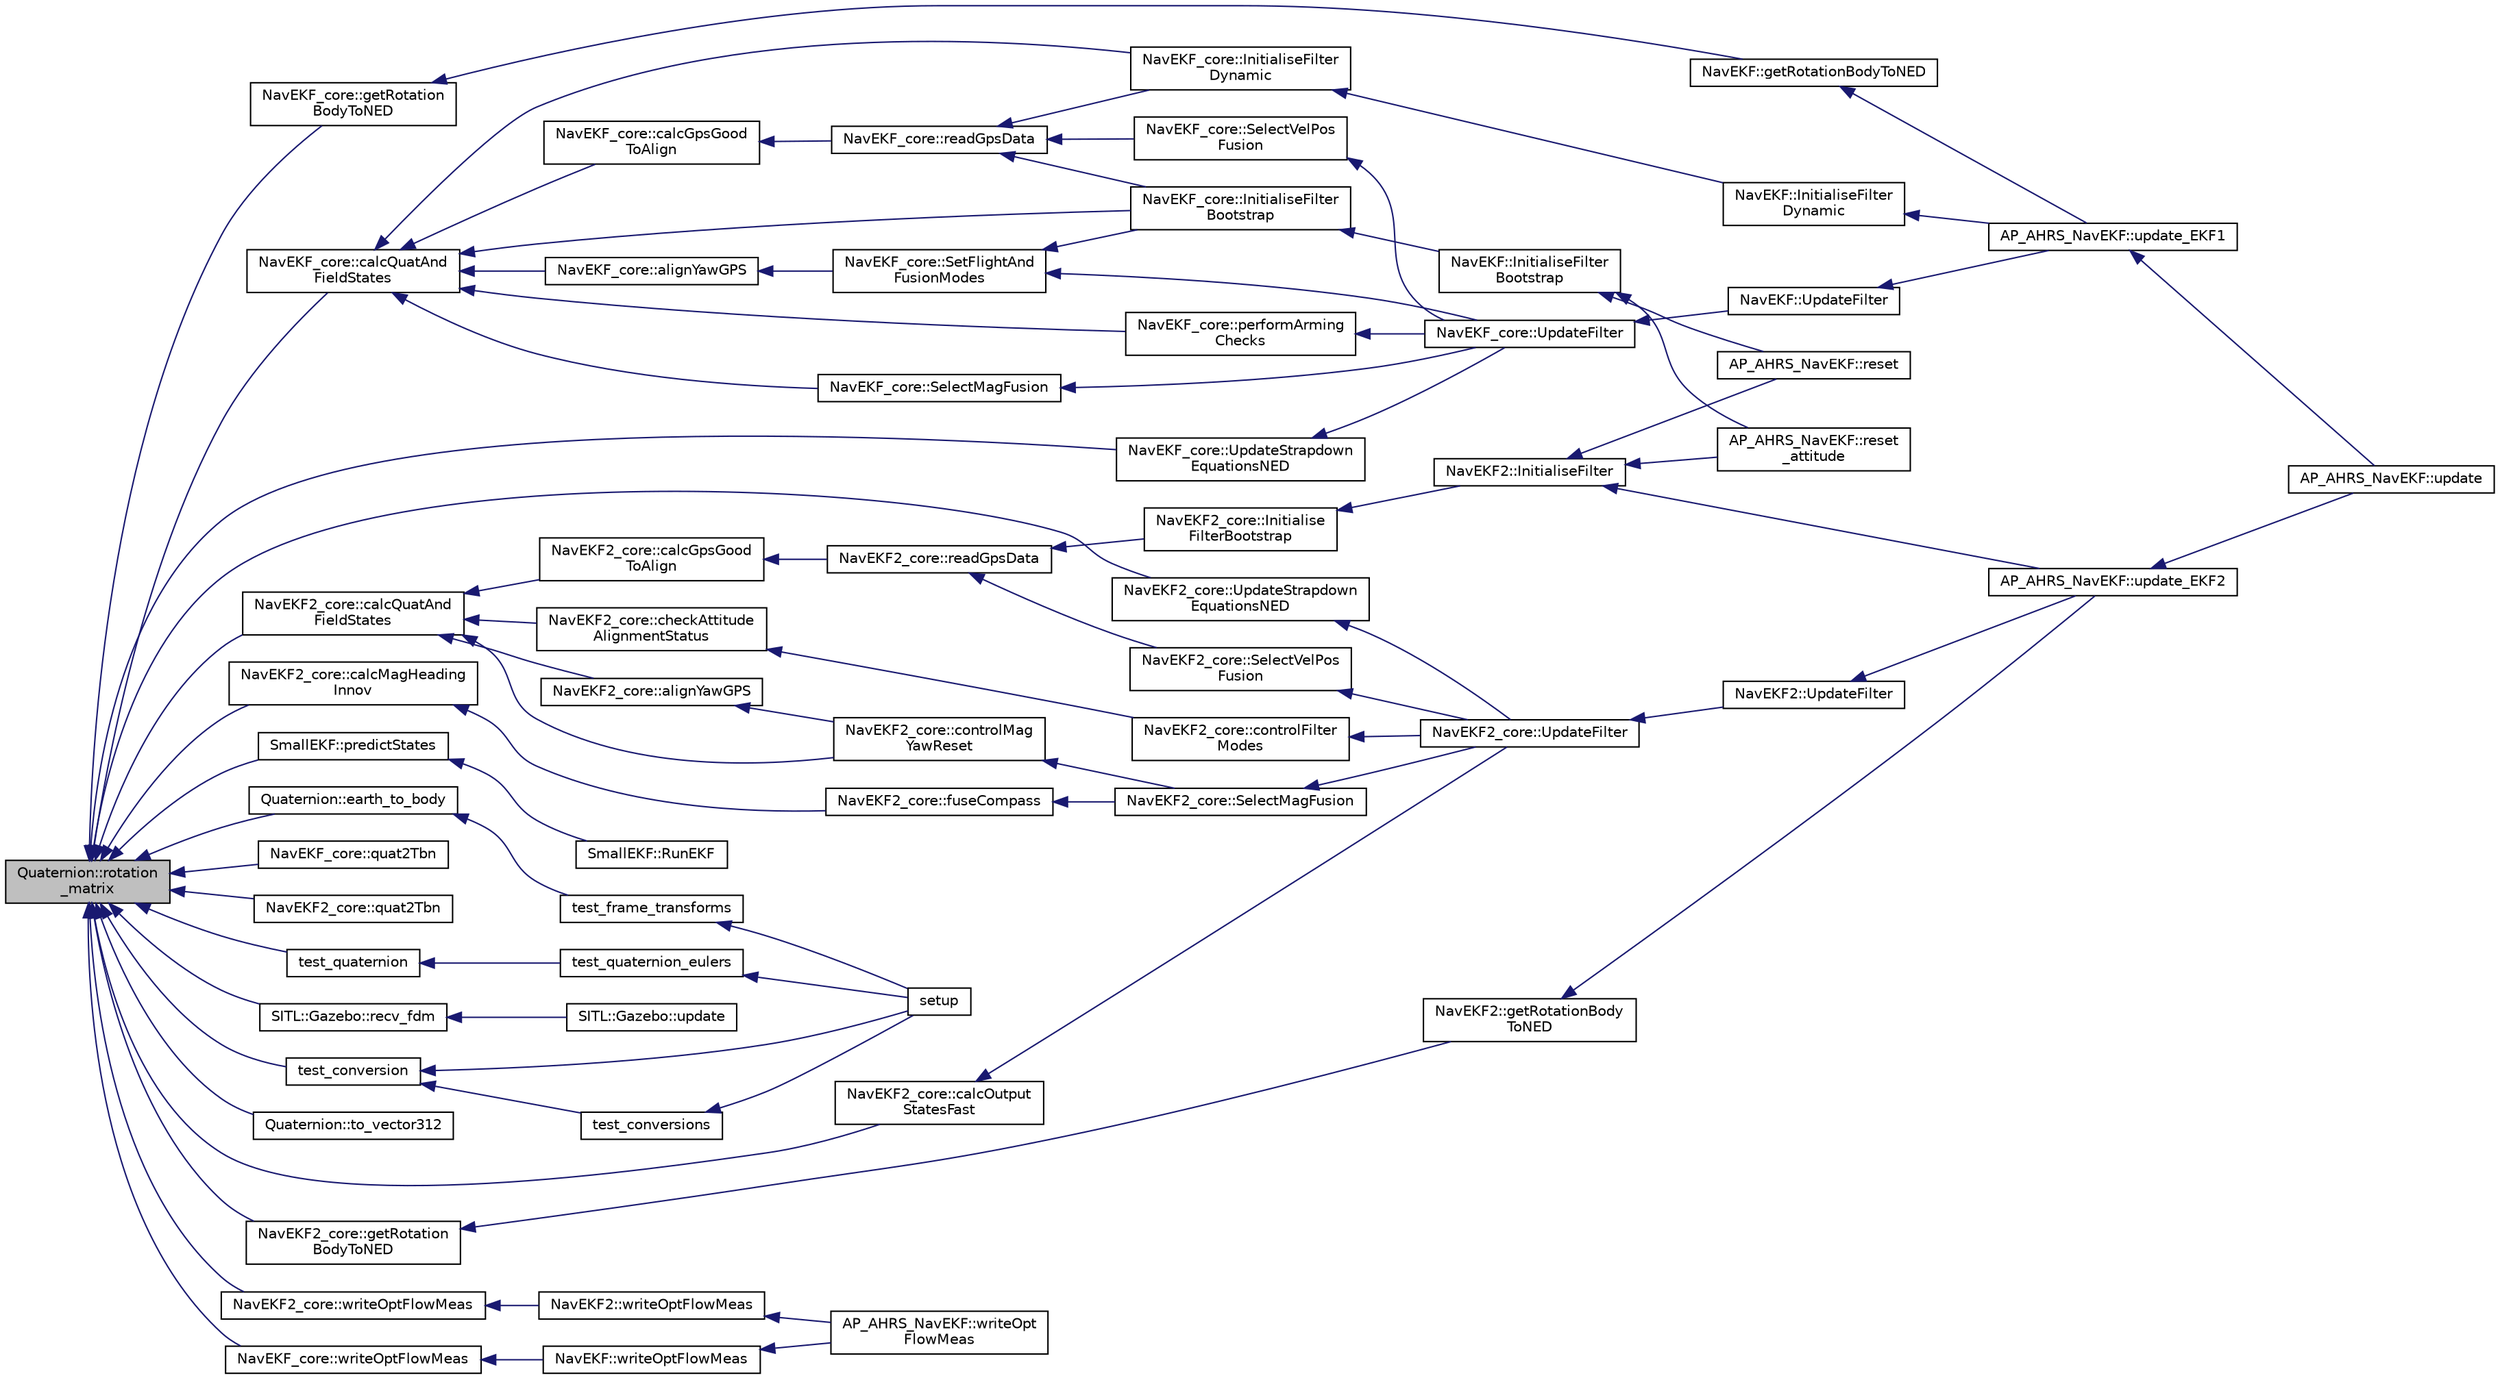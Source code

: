 digraph "Quaternion::rotation_matrix"
{
 // INTERACTIVE_SVG=YES
  edge [fontname="Helvetica",fontsize="10",labelfontname="Helvetica",labelfontsize="10"];
  node [fontname="Helvetica",fontsize="10",shape=record];
  rankdir="LR";
  Node1 [label="Quaternion::rotation\l_matrix",height=0.2,width=0.4,color="black", fillcolor="grey75", style="filled", fontcolor="black"];
  Node1 -> Node2 [dir="back",color="midnightblue",fontsize="10",style="solid",fontname="Helvetica"];
  Node2 [label="NavEKF2_core::calcMagHeading\lInnov",height=0.2,width=0.4,color="black", fillcolor="white", style="filled",URL="$classNavEKF2__core.html#a0ac8e15c9f8c658841cc59c2f275a8ea"];
  Node2 -> Node3 [dir="back",color="midnightblue",fontsize="10",style="solid",fontname="Helvetica"];
  Node3 [label="NavEKF2_core::fuseCompass",height=0.2,width=0.4,color="black", fillcolor="white", style="filled",URL="$classNavEKF2__core.html#a37cd48d3e836ba0852d1eabb223c0263"];
  Node3 -> Node4 [dir="back",color="midnightblue",fontsize="10",style="solid",fontname="Helvetica"];
  Node4 [label="NavEKF2_core::SelectMagFusion",height=0.2,width=0.4,color="black", fillcolor="white", style="filled",URL="$classNavEKF2__core.html#aa0f6cd840e93e0233f056c88ce45ef85"];
  Node4 -> Node5 [dir="back",color="midnightblue",fontsize="10",style="solid",fontname="Helvetica"];
  Node5 [label="NavEKF2_core::UpdateFilter",height=0.2,width=0.4,color="black", fillcolor="white", style="filled",URL="$classNavEKF2__core.html#a5f5c815cbd5ebba30d731f89f87726c3"];
  Node5 -> Node6 [dir="back",color="midnightblue",fontsize="10",style="solid",fontname="Helvetica"];
  Node6 [label="NavEKF2::UpdateFilter",height=0.2,width=0.4,color="black", fillcolor="white", style="filled",URL="$classNavEKF2.html#a72815b1bbd9d7ceb0ff7ae52d14516df"];
  Node6 -> Node7 [dir="back",color="midnightblue",fontsize="10",style="solid",fontname="Helvetica"];
  Node7 [label="AP_AHRS_NavEKF::update_EKF2",height=0.2,width=0.4,color="black", fillcolor="white", style="filled",URL="$classAP__AHRS__NavEKF.html#a0187c6d3d4348b002a204c05d3e94b07"];
  Node7 -> Node8 [dir="back",color="midnightblue",fontsize="10",style="solid",fontname="Helvetica"];
  Node8 [label="AP_AHRS_NavEKF::update",height=0.2,width=0.4,color="black", fillcolor="white", style="filled",URL="$classAP__AHRS__NavEKF.html#a9d5f47f1bc0e3864bbc4c6c6e2ca8b1c"];
  Node1 -> Node9 [dir="back",color="midnightblue",fontsize="10",style="solid",fontname="Helvetica"];
  Node9 [label="NavEKF2_core::calcOutput\lStatesFast",height=0.2,width=0.4,color="black", fillcolor="white", style="filled",URL="$classNavEKF2__core.html#a5b3c7384c8b91b3d9072b9405071566b"];
  Node9 -> Node5 [dir="back",color="midnightblue",fontsize="10",style="solid",fontname="Helvetica"];
  Node1 -> Node10 [dir="back",color="midnightblue",fontsize="10",style="solid",fontname="Helvetica"];
  Node10 [label="NavEKF_core::calcQuatAnd\lFieldStates",height=0.2,width=0.4,color="black", fillcolor="white", style="filled",URL="$classNavEKF__core.html#a35eda8605e93abe2e9d469c60fe29fa4"];
  Node10 -> Node11 [dir="back",color="midnightblue",fontsize="10",style="solid",fontname="Helvetica"];
  Node11 [label="NavEKF_core::alignYawGPS",height=0.2,width=0.4,color="black", fillcolor="white", style="filled",URL="$classNavEKF__core.html#adb443a8228f901a797432cadfef94f09"];
  Node11 -> Node12 [dir="back",color="midnightblue",fontsize="10",style="solid",fontname="Helvetica"];
  Node12 [label="NavEKF_core::SetFlightAnd\lFusionModes",height=0.2,width=0.4,color="black", fillcolor="white", style="filled",URL="$classNavEKF__core.html#ae2024878cb7582599b10e69477313fda"];
  Node12 -> Node13 [dir="back",color="midnightblue",fontsize="10",style="solid",fontname="Helvetica"];
  Node13 [label="NavEKF_core::InitialiseFilter\lBootstrap",height=0.2,width=0.4,color="black", fillcolor="white", style="filled",URL="$classNavEKF__core.html#ab5cf1fe4bc4140da298da0ca89f8e3ca"];
  Node13 -> Node14 [dir="back",color="midnightblue",fontsize="10",style="solid",fontname="Helvetica"];
  Node14 [label="NavEKF::InitialiseFilter\lBootstrap",height=0.2,width=0.4,color="black", fillcolor="white", style="filled",URL="$classNavEKF.html#a290932b02347c5247f036fbc3c7af9d8"];
  Node14 -> Node15 [dir="back",color="midnightblue",fontsize="10",style="solid",fontname="Helvetica"];
  Node15 [label="AP_AHRS_NavEKF::reset",height=0.2,width=0.4,color="black", fillcolor="white", style="filled",URL="$classAP__AHRS__NavEKF.html#abdb5e9bc0803f733ab1b0a423baad8d1"];
  Node14 -> Node16 [dir="back",color="midnightblue",fontsize="10",style="solid",fontname="Helvetica"];
  Node16 [label="AP_AHRS_NavEKF::reset\l_attitude",height=0.2,width=0.4,color="black", fillcolor="white", style="filled",URL="$classAP__AHRS__NavEKF.html#ae76a84b4b941df4d8a4304ff242d18a5"];
  Node12 -> Node17 [dir="back",color="midnightblue",fontsize="10",style="solid",fontname="Helvetica"];
  Node17 [label="NavEKF_core::UpdateFilter",height=0.2,width=0.4,color="black", fillcolor="white", style="filled",URL="$classNavEKF__core.html#addb3791473c00d6f49b485ae3ce22f26"];
  Node17 -> Node18 [dir="back",color="midnightblue",fontsize="10",style="solid",fontname="Helvetica"];
  Node18 [label="NavEKF::UpdateFilter",height=0.2,width=0.4,color="black", fillcolor="white", style="filled",URL="$classNavEKF.html#a58d3c9694abab421e8eadd78e72ac67c"];
  Node18 -> Node19 [dir="back",color="midnightblue",fontsize="10",style="solid",fontname="Helvetica"];
  Node19 [label="AP_AHRS_NavEKF::update_EKF1",height=0.2,width=0.4,color="black", fillcolor="white", style="filled",URL="$classAP__AHRS__NavEKF.html#aff7b2c4f3428a48ab5ed210e89df4f76"];
  Node19 -> Node8 [dir="back",color="midnightblue",fontsize="10",style="solid",fontname="Helvetica"];
  Node10 -> Node20 [dir="back",color="midnightblue",fontsize="10",style="solid",fontname="Helvetica"];
  Node20 [label="NavEKF_core::calcGpsGood\lToAlign",height=0.2,width=0.4,color="black", fillcolor="white", style="filled",URL="$classNavEKF__core.html#acab2d8eaf3c773c1ec8d27a79fd7f374"];
  Node20 -> Node21 [dir="back",color="midnightblue",fontsize="10",style="solid",fontname="Helvetica"];
  Node21 [label="NavEKF_core::readGpsData",height=0.2,width=0.4,color="black", fillcolor="white", style="filled",URL="$classNavEKF__core.html#a93e62bbf5bd5071291db0515975e8124"];
  Node21 -> Node13 [dir="back",color="midnightblue",fontsize="10",style="solid",fontname="Helvetica"];
  Node21 -> Node22 [dir="back",color="midnightblue",fontsize="10",style="solid",fontname="Helvetica"];
  Node22 [label="NavEKF_core::InitialiseFilter\lDynamic",height=0.2,width=0.4,color="black", fillcolor="white", style="filled",URL="$classNavEKF__core.html#a88ff1e4a9bbafca3f735e3891b8fa2fa"];
  Node22 -> Node23 [dir="back",color="midnightblue",fontsize="10",style="solid",fontname="Helvetica"];
  Node23 [label="NavEKF::InitialiseFilter\lDynamic",height=0.2,width=0.4,color="black", fillcolor="white", style="filled",URL="$classNavEKF.html#a12500a621febd8f914f6e16db4c28759"];
  Node23 -> Node19 [dir="back",color="midnightblue",fontsize="10",style="solid",fontname="Helvetica"];
  Node21 -> Node24 [dir="back",color="midnightblue",fontsize="10",style="solid",fontname="Helvetica"];
  Node24 [label="NavEKF_core::SelectVelPos\lFusion",height=0.2,width=0.4,color="black", fillcolor="white", style="filled",URL="$classNavEKF__core.html#a20167ef21dc07706f5719ff38a2c60a5"];
  Node24 -> Node17 [dir="back",color="midnightblue",fontsize="10",style="solid",fontname="Helvetica"];
  Node10 -> Node13 [dir="back",color="midnightblue",fontsize="10",style="solid",fontname="Helvetica"];
  Node10 -> Node22 [dir="back",color="midnightblue",fontsize="10",style="solid",fontname="Helvetica"];
  Node10 -> Node25 [dir="back",color="midnightblue",fontsize="10",style="solid",fontname="Helvetica"];
  Node25 [label="NavEKF_core::performArming\lChecks",height=0.2,width=0.4,color="black", fillcolor="white", style="filled",URL="$classNavEKF__core.html#a11622afea6e79a1f24ffa31299a51ee8"];
  Node25 -> Node17 [dir="back",color="midnightblue",fontsize="10",style="solid",fontname="Helvetica"];
  Node10 -> Node26 [dir="back",color="midnightblue",fontsize="10",style="solid",fontname="Helvetica"];
  Node26 [label="NavEKF_core::SelectMagFusion",height=0.2,width=0.4,color="black", fillcolor="white", style="filled",URL="$classNavEKF__core.html#a37abf607040d13164cbd5076adcec844"];
  Node26 -> Node17 [dir="back",color="midnightblue",fontsize="10",style="solid",fontname="Helvetica"];
  Node1 -> Node27 [dir="back",color="midnightblue",fontsize="10",style="solid",fontname="Helvetica"];
  Node27 [label="NavEKF2_core::calcQuatAnd\lFieldStates",height=0.2,width=0.4,color="black", fillcolor="white", style="filled",URL="$classNavEKF2__core.html#af6d172634e15ba1643bf4c53c390f5e2"];
  Node27 -> Node28 [dir="back",color="midnightblue",fontsize="10",style="solid",fontname="Helvetica"];
  Node28 [label="NavEKF2_core::alignYawGPS",height=0.2,width=0.4,color="black", fillcolor="white", style="filled",URL="$classNavEKF2__core.html#a58dc1ea1ca1648bb0fbc66d301d764e9"];
  Node28 -> Node29 [dir="back",color="midnightblue",fontsize="10",style="solid",fontname="Helvetica"];
  Node29 [label="NavEKF2_core::controlMag\lYawReset",height=0.2,width=0.4,color="black", fillcolor="white", style="filled",URL="$classNavEKF2__core.html#a3989e564224adfa26b0e32a5a03aca10"];
  Node29 -> Node4 [dir="back",color="midnightblue",fontsize="10",style="solid",fontname="Helvetica"];
  Node27 -> Node30 [dir="back",color="midnightblue",fontsize="10",style="solid",fontname="Helvetica"];
  Node30 [label="NavEKF2_core::calcGpsGood\lToAlign",height=0.2,width=0.4,color="black", fillcolor="white", style="filled",URL="$classNavEKF2__core.html#af17ad10645eedde6134e5988ed2b80b2"];
  Node30 -> Node31 [dir="back",color="midnightblue",fontsize="10",style="solid",fontname="Helvetica"];
  Node31 [label="NavEKF2_core::readGpsData",height=0.2,width=0.4,color="black", fillcolor="white", style="filled",URL="$classNavEKF2__core.html#ae325dba2deac733f1de41c5e7ee4f707"];
  Node31 -> Node32 [dir="back",color="midnightblue",fontsize="10",style="solid",fontname="Helvetica"];
  Node32 [label="NavEKF2_core::Initialise\lFilterBootstrap",height=0.2,width=0.4,color="black", fillcolor="white", style="filled",URL="$classNavEKF2__core.html#a4a06ae47c3edebdecd2b179a0567f00b"];
  Node32 -> Node33 [dir="back",color="midnightblue",fontsize="10",style="solid",fontname="Helvetica"];
  Node33 [label="NavEKF2::InitialiseFilter",height=0.2,width=0.4,color="black", fillcolor="white", style="filled",URL="$classNavEKF2.html#a9c447b8d84abf2dfc845ddbbbad46a2b"];
  Node33 -> Node15 [dir="back",color="midnightblue",fontsize="10",style="solid",fontname="Helvetica"];
  Node33 -> Node16 [dir="back",color="midnightblue",fontsize="10",style="solid",fontname="Helvetica"];
  Node33 -> Node7 [dir="back",color="midnightblue",fontsize="10",style="solid",fontname="Helvetica"];
  Node31 -> Node34 [dir="back",color="midnightblue",fontsize="10",style="solid",fontname="Helvetica"];
  Node34 [label="NavEKF2_core::SelectVelPos\lFusion",height=0.2,width=0.4,color="black", fillcolor="white", style="filled",URL="$classNavEKF2__core.html#aff31047fa71772bca7ce574617ede0f6"];
  Node34 -> Node5 [dir="back",color="midnightblue",fontsize="10",style="solid",fontname="Helvetica"];
  Node27 -> Node35 [dir="back",color="midnightblue",fontsize="10",style="solid",fontname="Helvetica"];
  Node35 [label="NavEKF2_core::checkAttitude\lAlignmentStatus",height=0.2,width=0.4,color="black", fillcolor="white", style="filled",URL="$classNavEKF2__core.html#aeae0381fbcdde23ea1a58f929d0aeafb"];
  Node35 -> Node36 [dir="back",color="midnightblue",fontsize="10",style="solid",fontname="Helvetica"];
  Node36 [label="NavEKF2_core::controlFilter\lModes",height=0.2,width=0.4,color="black", fillcolor="white", style="filled",URL="$classNavEKF2__core.html#a9c41b138c335540f4cc51c4b3fff9b9f"];
  Node36 -> Node5 [dir="back",color="midnightblue",fontsize="10",style="solid",fontname="Helvetica"];
  Node27 -> Node29 [dir="back",color="midnightblue",fontsize="10",style="solid",fontname="Helvetica"];
  Node1 -> Node37 [dir="back",color="midnightblue",fontsize="10",style="solid",fontname="Helvetica"];
  Node37 [label="Quaternion::earth_to_body",height=0.2,width=0.4,color="black", fillcolor="white", style="filled",URL="$classQuaternion.html#a20c1310cb43b19ab1fdcbde038d1e508"];
  Node37 -> Node38 [dir="back",color="midnightblue",fontsize="10",style="solid",fontname="Helvetica"];
  Node38 [label="test_frame_transforms",height=0.2,width=0.4,color="black", fillcolor="white", style="filled",URL="$eulers_8cpp.html#a97831e3cea863b581f8e989164514a25"];
  Node38 -> Node39 [dir="back",color="midnightblue",fontsize="10",style="solid",fontname="Helvetica"];
  Node39 [label="setup",height=0.2,width=0.4,color="black", fillcolor="white", style="filled",URL="$eulers_8cpp.html#a7dfd9b79bc5a37d7df40207afbc5431f"];
  Node1 -> Node40 [dir="back",color="midnightblue",fontsize="10",style="solid",fontname="Helvetica"];
  Node40 [label="NavEKF2_core::getRotation\lBodyToNED",height=0.2,width=0.4,color="black", fillcolor="white", style="filled",URL="$classNavEKF2__core.html#a46178d05bcd616ec66300f5a59a32c5a"];
  Node40 -> Node41 [dir="back",color="midnightblue",fontsize="10",style="solid",fontname="Helvetica"];
  Node41 [label="NavEKF2::getRotationBody\lToNED",height=0.2,width=0.4,color="black", fillcolor="white", style="filled",URL="$classNavEKF2.html#a4bd68dc386e852ef92ecc5c89fcede55"];
  Node41 -> Node7 [dir="back",color="midnightblue",fontsize="10",style="solid",fontname="Helvetica"];
  Node1 -> Node42 [dir="back",color="midnightblue",fontsize="10",style="solid",fontname="Helvetica"];
  Node42 [label="NavEKF_core::getRotation\lBodyToNED",height=0.2,width=0.4,color="black", fillcolor="white", style="filled",URL="$classNavEKF__core.html#ac5bf7d4313ad733d8f9d02189175ccf2"];
  Node42 -> Node43 [dir="back",color="midnightblue",fontsize="10",style="solid",fontname="Helvetica"];
  Node43 [label="NavEKF::getRotationBodyToNED",height=0.2,width=0.4,color="black", fillcolor="white", style="filled",URL="$classNavEKF.html#a6a04a684cec578f919586066d0784103"];
  Node43 -> Node19 [dir="back",color="midnightblue",fontsize="10",style="solid",fontname="Helvetica"];
  Node1 -> Node44 [dir="back",color="midnightblue",fontsize="10",style="solid",fontname="Helvetica"];
  Node44 [label="SmallEKF::predictStates",height=0.2,width=0.4,color="black", fillcolor="white", style="filled",URL="$classSmallEKF.html#ae356bfb153c3c9a735fbb5f072440f3a"];
  Node44 -> Node45 [dir="back",color="midnightblue",fontsize="10",style="solid",fontname="Helvetica"];
  Node45 [label="SmallEKF::RunEKF",height=0.2,width=0.4,color="black", fillcolor="white", style="filled",URL="$classSmallEKF.html#a2085035fbcf013282be948f977080cf9"];
  Node1 -> Node46 [dir="back",color="midnightblue",fontsize="10",style="solid",fontname="Helvetica"];
  Node46 [label="NavEKF_core::quat2Tbn",height=0.2,width=0.4,color="black", fillcolor="white", style="filled",URL="$classNavEKF__core.html#abe7ca2548815827e7fa8f101affc441d"];
  Node1 -> Node47 [dir="back",color="midnightblue",fontsize="10",style="solid",fontname="Helvetica"];
  Node47 [label="NavEKF2_core::quat2Tbn",height=0.2,width=0.4,color="black", fillcolor="white", style="filled",URL="$classNavEKF2__core.html#a929b67203c1331701ca7b1282a558d38"];
  Node1 -> Node48 [dir="back",color="midnightblue",fontsize="10",style="solid",fontname="Helvetica"];
  Node48 [label="SITL::Gazebo::recv_fdm",height=0.2,width=0.4,color="black", fillcolor="white", style="filled",URL="$classSITL_1_1Gazebo.html#a8edd0b56ac305de43643a755502c2adc"];
  Node48 -> Node49 [dir="back",color="midnightblue",fontsize="10",style="solid",fontname="Helvetica"];
  Node49 [label="SITL::Gazebo::update",height=0.2,width=0.4,color="black", fillcolor="white", style="filled",URL="$classSITL_1_1Gazebo.html#a120a541070549b98ba4740c91abf97a7"];
  Node1 -> Node50 [dir="back",color="midnightblue",fontsize="10",style="solid",fontname="Helvetica"];
  Node50 [label="test_conversion",height=0.2,width=0.4,color="black", fillcolor="white", style="filled",URL="$eulers_8cpp.html#ada3aa00f3fc83688f3bb0c2c847b7e50"];
  Node50 -> Node39 [dir="back",color="midnightblue",fontsize="10",style="solid",fontname="Helvetica"];
  Node50 -> Node51 [dir="back",color="midnightblue",fontsize="10",style="solid",fontname="Helvetica"];
  Node51 [label="test_conversions",height=0.2,width=0.4,color="black", fillcolor="white", style="filled",URL="$eulers_8cpp.html#ac5851b63c32809e725e1fadbec137224"];
  Node51 -> Node39 [dir="back",color="midnightblue",fontsize="10",style="solid",fontname="Helvetica"];
  Node1 -> Node52 [dir="back",color="midnightblue",fontsize="10",style="solid",fontname="Helvetica"];
  Node52 [label="test_quaternion",height=0.2,width=0.4,color="black", fillcolor="white", style="filled",URL="$eulers_8cpp.html#a288b88e3267221134f72a170d9895cef"];
  Node52 -> Node53 [dir="back",color="midnightblue",fontsize="10",style="solid",fontname="Helvetica"];
  Node53 [label="test_quaternion_eulers",height=0.2,width=0.4,color="black", fillcolor="white", style="filled",URL="$eulers_8cpp.html#a1e4ca41feae51e8f6dc923cde8d1ad39"];
  Node53 -> Node39 [dir="back",color="midnightblue",fontsize="10",style="solid",fontname="Helvetica"];
  Node1 -> Node54 [dir="back",color="midnightblue",fontsize="10",style="solid",fontname="Helvetica"];
  Node54 [label="Quaternion::to_vector312",height=0.2,width=0.4,color="black", fillcolor="white", style="filled",URL="$classQuaternion.html#a00c34e96c45fd01df6d7fa63900ad420"];
  Node1 -> Node55 [dir="back",color="midnightblue",fontsize="10",style="solid",fontname="Helvetica"];
  Node55 [label="NavEKF_core::UpdateStrapdown\lEquationsNED",height=0.2,width=0.4,color="black", fillcolor="white", style="filled",URL="$classNavEKF__core.html#ab01771634adf7e4c17d99e984f33a417"];
  Node55 -> Node17 [dir="back",color="midnightblue",fontsize="10",style="solid",fontname="Helvetica"];
  Node1 -> Node56 [dir="back",color="midnightblue",fontsize="10",style="solid",fontname="Helvetica"];
  Node56 [label="NavEKF2_core::UpdateStrapdown\lEquationsNED",height=0.2,width=0.4,color="black", fillcolor="white", style="filled",URL="$classNavEKF2__core.html#a49184bc857f3d9c1cb07d51f54ca3f68"];
  Node56 -> Node5 [dir="back",color="midnightblue",fontsize="10",style="solid",fontname="Helvetica"];
  Node1 -> Node57 [dir="back",color="midnightblue",fontsize="10",style="solid",fontname="Helvetica"];
  Node57 [label="NavEKF2_core::writeOptFlowMeas",height=0.2,width=0.4,color="black", fillcolor="white", style="filled",URL="$classNavEKF2__core.html#a1646445365f3fec788044e1968235142"];
  Node57 -> Node58 [dir="back",color="midnightblue",fontsize="10",style="solid",fontname="Helvetica"];
  Node58 [label="NavEKF2::writeOptFlowMeas",height=0.2,width=0.4,color="black", fillcolor="white", style="filled",URL="$classNavEKF2.html#a05b5deddeafb06ba746497acbefd7012"];
  Node58 -> Node59 [dir="back",color="midnightblue",fontsize="10",style="solid",fontname="Helvetica"];
  Node59 [label="AP_AHRS_NavEKF::writeOpt\lFlowMeas",height=0.2,width=0.4,color="black", fillcolor="white", style="filled",URL="$classAP__AHRS__NavEKF.html#a36e51a27f7801ebd760cc93df22ca6bb"];
  Node1 -> Node60 [dir="back",color="midnightblue",fontsize="10",style="solid",fontname="Helvetica"];
  Node60 [label="NavEKF_core::writeOptFlowMeas",height=0.2,width=0.4,color="black", fillcolor="white", style="filled",URL="$classNavEKF__core.html#aebd699b70cb4dd992dc2041458e52f3b"];
  Node60 -> Node61 [dir="back",color="midnightblue",fontsize="10",style="solid",fontname="Helvetica"];
  Node61 [label="NavEKF::writeOptFlowMeas",height=0.2,width=0.4,color="black", fillcolor="white", style="filled",URL="$classNavEKF.html#ad193e5aab03041673d4cfad9f7a2a6ba"];
  Node61 -> Node59 [dir="back",color="midnightblue",fontsize="10",style="solid",fontname="Helvetica"];
}
